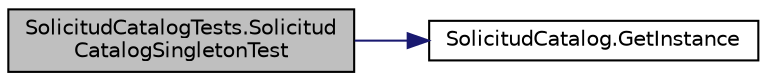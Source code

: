 digraph "SolicitudCatalogTests.SolicitudCatalogSingletonTest"
{
 // INTERACTIVE_SVG=YES
 // LATEX_PDF_SIZE
  edge [fontname="Helvetica",fontsize="10",labelfontname="Helvetica",labelfontsize="10"];
  node [fontname="Helvetica",fontsize="10",shape=record];
  rankdir="LR";
  Node1 [label="SolicitudCatalogTests.Solicitud\lCatalogSingletonTest",height=0.2,width=0.4,color="black", fillcolor="grey75", style="filled", fontcolor="black",tooltip="Test de que si se crea una nueva instancia de SolicitudCatalog es en realidad igual a la que ya estab..."];
  Node1 -> Node2 [color="midnightblue",fontsize="10",style="solid",fontname="Helvetica"];
  Node2 [label="SolicitudCatalog.GetInstance",height=0.2,width=0.4,color="black", fillcolor="white", style="filled",URL="$classSolicitudCatalog.html#ac3a66e36101cb5286668884aef80fac7",tooltip="Método para obtener la instancia de la clase."];
}
